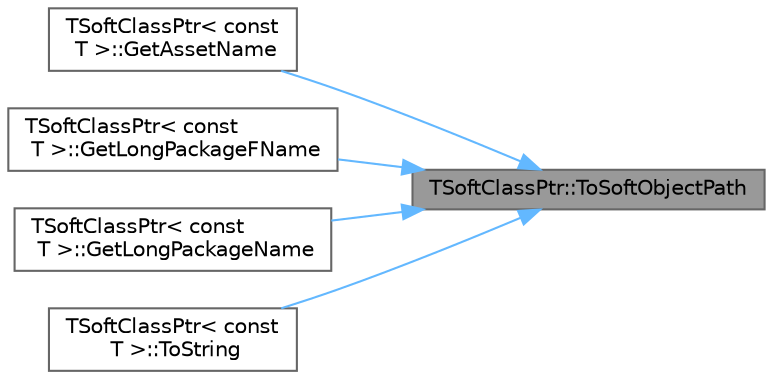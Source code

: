 digraph "TSoftClassPtr::ToSoftObjectPath"
{
 // INTERACTIVE_SVG=YES
 // LATEX_PDF_SIZE
  bgcolor="transparent";
  edge [fontname=Helvetica,fontsize=10,labelfontname=Helvetica,labelfontsize=10];
  node [fontname=Helvetica,fontsize=10,shape=box,height=0.2,width=0.4];
  rankdir="RL";
  Node1 [id="Node000001",label="TSoftClassPtr::ToSoftObjectPath",height=0.2,width=0.4,color="gray40", fillcolor="grey60", style="filled", fontcolor="black",tooltip="Returns the StringObjectPath that is wrapped by this SoftObjectPtr."];
  Node1 -> Node2 [id="edge1_Node000001_Node000002",dir="back",color="steelblue1",style="solid",tooltip=" "];
  Node2 [id="Node000002",label="TSoftClassPtr\< const\l T \>::GetAssetName",height=0.2,width=0.4,color="grey40", fillcolor="white", style="filled",URL="$d7/d88/classTSoftClassPtr.html#ab61e5e9ccf663bb63f8e94aabc52f94c",tooltip=" "];
  Node1 -> Node3 [id="edge2_Node000001_Node000003",dir="back",color="steelblue1",style="solid",tooltip=" "];
  Node3 [id="Node000003",label="TSoftClassPtr\< const\l T \>::GetLongPackageFName",height=0.2,width=0.4,color="grey40", fillcolor="white", style="filled",URL="$d7/d88/classTSoftClassPtr.html#a716cf655c0fb0a567f597a2941350951",tooltip=" "];
  Node1 -> Node4 [id="edge3_Node000001_Node000004",dir="back",color="steelblue1",style="solid",tooltip=" "];
  Node4 [id="Node000004",label="TSoftClassPtr\< const\l T \>::GetLongPackageName",height=0.2,width=0.4,color="grey40", fillcolor="white", style="filled",URL="$d7/d88/classTSoftClassPtr.html#a3c1043153355d88e4c255e0072d0fc29",tooltip=" "];
  Node1 -> Node5 [id="edge4_Node000001_Node000005",dir="back",color="steelblue1",style="solid",tooltip=" "];
  Node5 [id="Node000005",label="TSoftClassPtr\< const\l T \>::ToString",height=0.2,width=0.4,color="grey40", fillcolor="white", style="filled",URL="$d7/d88/classTSoftClassPtr.html#a6b54d550f618eddfb87885679bc1cae1",tooltip=" "];
}
